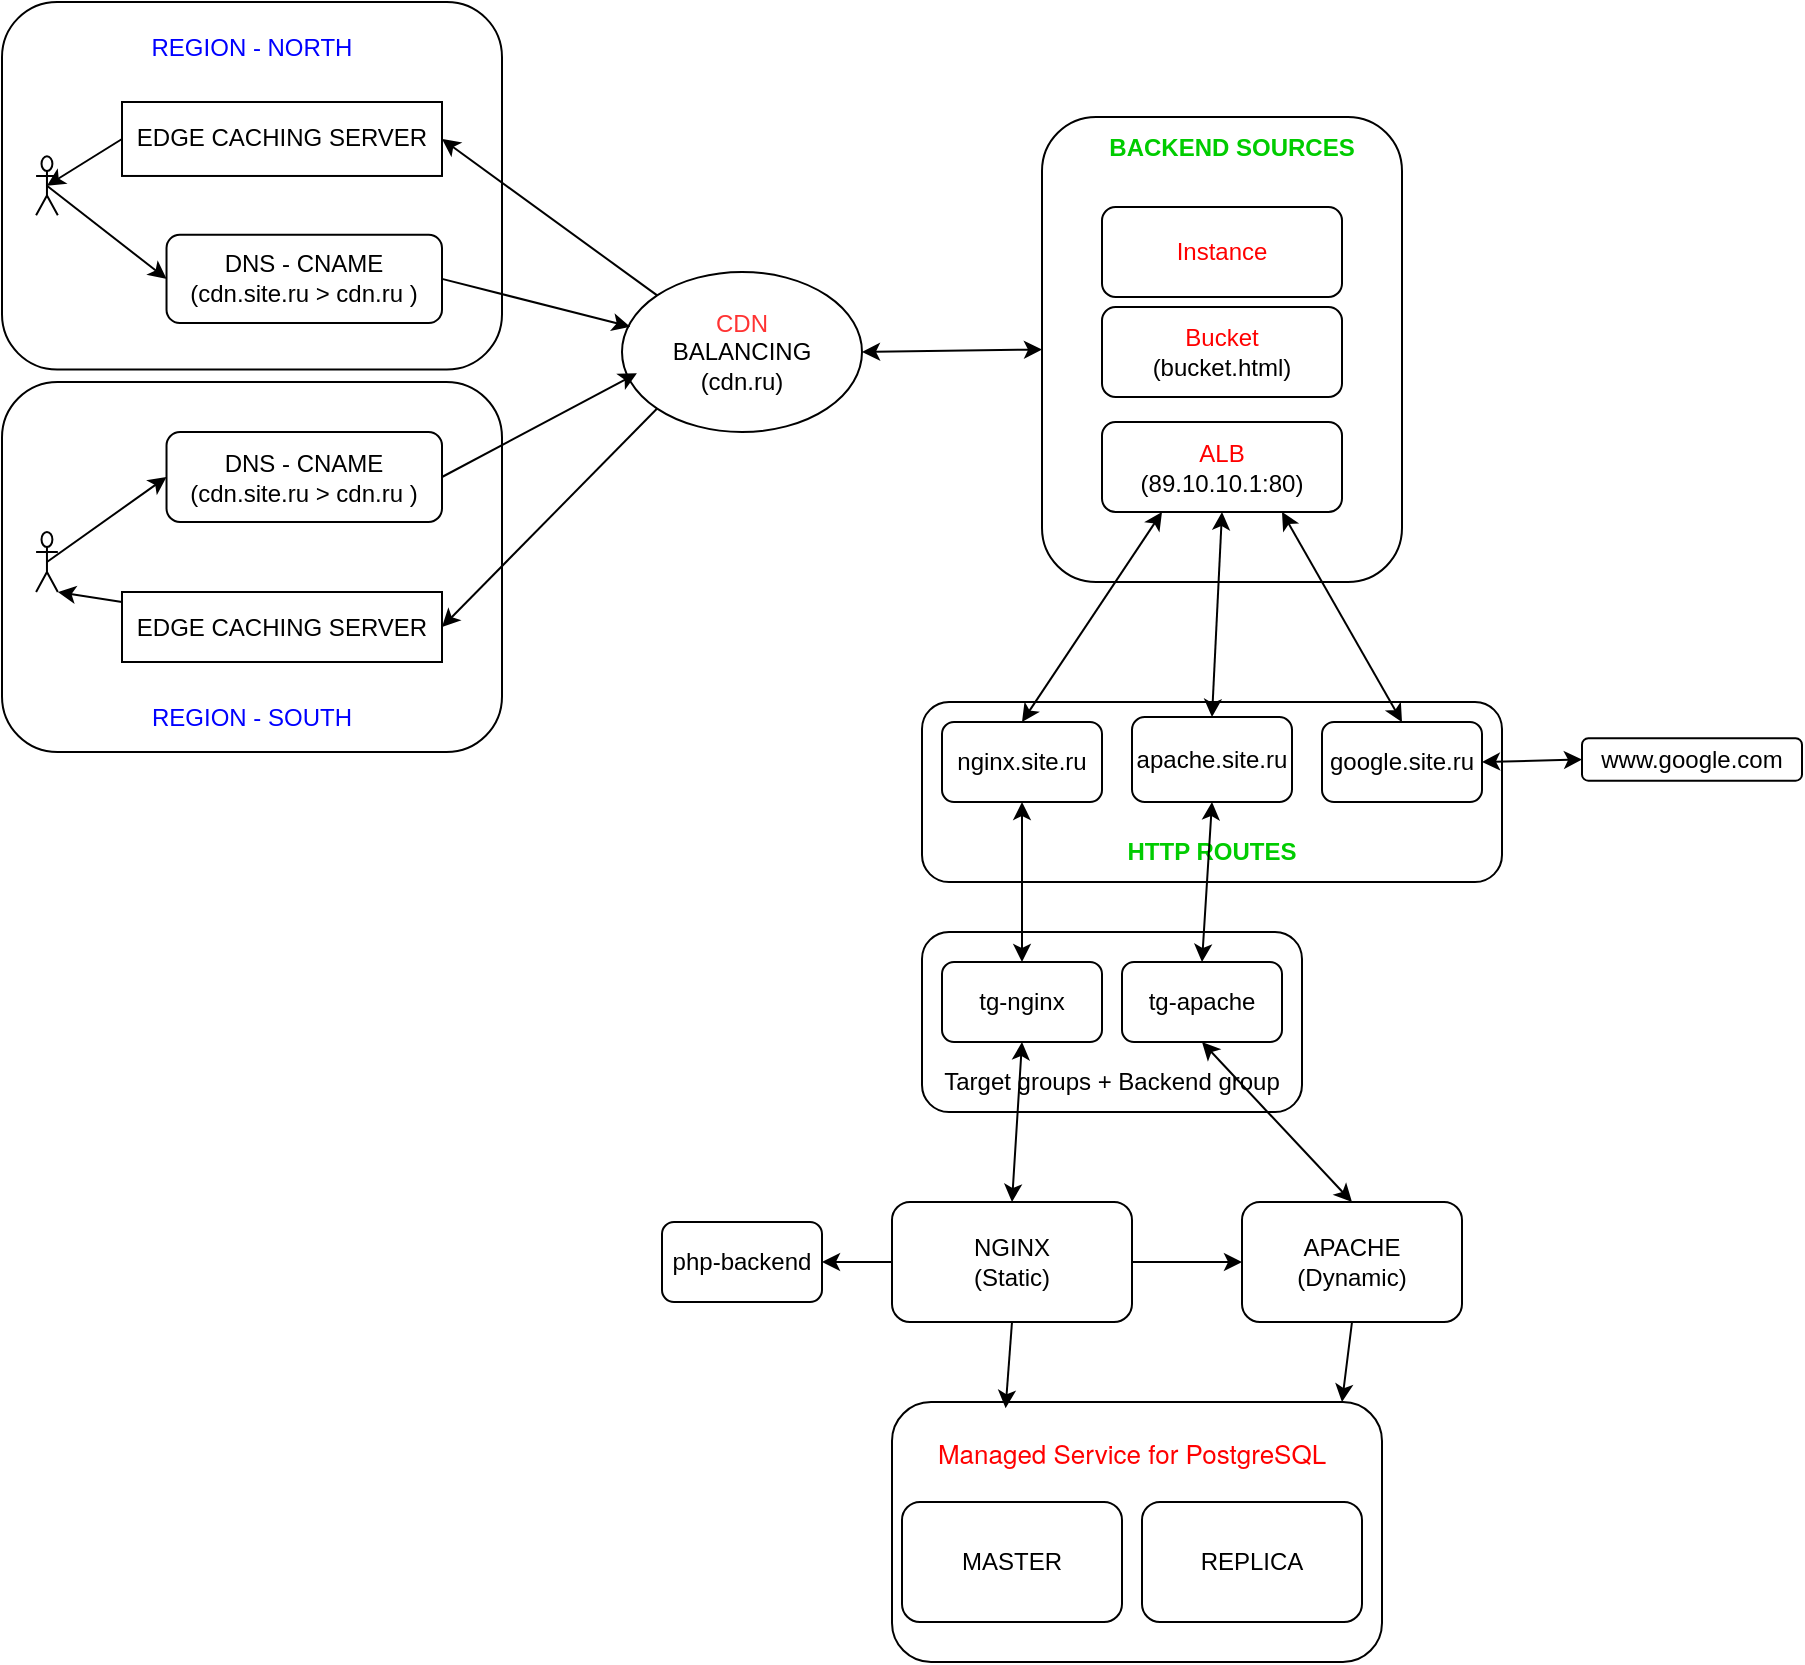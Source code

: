 <mxfile version="26.0.9">
  <diagram name="Page-1" id="822b0af5-4adb-64df-f703-e8dfc1f81529">
    <mxGraphModel dx="2354" dy="1585" grid="1" gridSize="10" guides="1" tooltips="1" connect="1" arrows="1" fold="1" page="1" pageScale="1" pageWidth="1100" pageHeight="850" background="none" math="0" shadow="0">
      <root>
        <mxCell id="0" />
        <mxCell id="1" parent="0" />
        <mxCell id="Y1ED7TY58UZOONZITEWv-66" value="" style="rounded=1;whiteSpace=wrap;html=1;" vertex="1" parent="1">
          <mxGeometry x="380" y="310" width="290" height="90" as="geometry" />
        </mxCell>
        <mxCell id="Y1ED7TY58UZOONZITEWv-55" value="" style="group" vertex="1" connectable="0" parent="1">
          <mxGeometry x="-80" y="-40" width="250" height="183.75" as="geometry" />
        </mxCell>
        <mxCell id="Y1ED7TY58UZOONZITEWv-52" value="" style="rounded=1;whiteSpace=wrap;html=1;" vertex="1" parent="Y1ED7TY58UZOONZITEWv-55">
          <mxGeometry width="250" height="183.75" as="geometry" />
        </mxCell>
        <mxCell id="Y1ED7TY58UZOONZITEWv-54" value="&lt;font style=&quot;color: rgb(0, 0, 255);&quot;&gt;REGION - NORTH&lt;/font&gt;" style="text;html=1;align=center;verticalAlign=middle;whiteSpace=wrap;rounded=0;" vertex="1" parent="Y1ED7TY58UZOONZITEWv-55">
          <mxGeometry x="17.045" y="5.996" width="215.909" height="33.994" as="geometry" />
        </mxCell>
        <mxCell id="Y1ED7TY58UZOONZITEWv-22" value="&lt;div&gt;&lt;span style=&quot;background-color: transparent; color: light-dark(rgb(0, 0, 0), rgb(255, 255, 255));&quot;&gt;EDGE CACHING&amp;nbsp;&lt;/span&gt;&lt;span style=&quot;background-color: transparent; color: light-dark(rgb(0, 0, 0), rgb(255, 255, 255));&quot;&gt;SERVER&lt;/span&gt;&lt;/div&gt;" style="rounded=0;whiteSpace=wrap;html=1;" vertex="1" parent="Y1ED7TY58UZOONZITEWv-55">
          <mxGeometry x="60" y="50" width="160" height="36.98" as="geometry" />
        </mxCell>
        <mxCell id="Y1ED7TY58UZOONZITEWv-20" value="DNS - CNAME&lt;div&gt;(cdn.site.ru &amp;gt; cdn.ru )&lt;/div&gt;" style="rounded=1;whiteSpace=wrap;html=1;" vertex="1" parent="Y1ED7TY58UZOONZITEWv-55">
          <mxGeometry x="82.26" y="116.38" width="137.74" height="44.1" as="geometry" />
        </mxCell>
        <mxCell id="Y1ED7TY58UZOONZITEWv-17" value="Actor" style="shape=umlActor;verticalLabelPosition=bottom;verticalAlign=top;html=1;outlineConnect=0;fontColor=none;noLabel=1;" vertex="1" parent="Y1ED7TY58UZOONZITEWv-55">
          <mxGeometry x="17.043" y="77.175" width="10.87" height="29.4" as="geometry" />
        </mxCell>
        <mxCell id="Y1ED7TY58UZOONZITEWv-25" value="" style="endArrow=classic;html=1;rounded=0;exitX=0.5;exitY=0.5;exitDx=0;exitDy=0;exitPerimeter=0;entryX=0;entryY=0.5;entryDx=0;entryDy=0;" edge="1" parent="Y1ED7TY58UZOONZITEWv-55" source="Y1ED7TY58UZOONZITEWv-17" target="Y1ED7TY58UZOONZITEWv-20">
          <mxGeometry width="50" height="50" relative="1" as="geometry">
            <mxPoint x="586.957" y="155.575" as="sourcePoint" />
            <mxPoint x="641.304" y="106.575" as="targetPoint" />
          </mxGeometry>
        </mxCell>
        <mxCell id="Y1ED7TY58UZOONZITEWv-29" value="" style="endArrow=classic;html=1;rounded=0;exitX=0;exitY=0.5;exitDx=0;exitDy=0;entryX=0.5;entryY=0.5;entryDx=0;entryDy=0;entryPerimeter=0;" edge="1" parent="Y1ED7TY58UZOONZITEWv-55" source="Y1ED7TY58UZOONZITEWv-22" target="Y1ED7TY58UZOONZITEWv-17">
          <mxGeometry width="50" height="50" relative="1" as="geometry">
            <mxPoint x="586.957" y="155.575" as="sourcePoint" />
            <mxPoint x="641.304" y="106.575" as="targetPoint" />
          </mxGeometry>
        </mxCell>
        <mxCell id="Y1ED7TY58UZOONZITEWv-51" value="" style="group" vertex="1" connectable="0" parent="1">
          <mxGeometry x="-80" y="150" width="250" height="185" as="geometry" />
        </mxCell>
        <mxCell id="Y1ED7TY58UZOONZITEWv-49" value="" style="rounded=1;whiteSpace=wrap;html=1;" vertex="1" parent="Y1ED7TY58UZOONZITEWv-51">
          <mxGeometry width="250" height="185" as="geometry" />
        </mxCell>
        <mxCell id="Y1ED7TY58UZOONZITEWv-50" value="&lt;font style=&quot;color: rgb(0, 0, 255);&quot;&gt;REGION - SOUTH&lt;/font&gt;" style="text;html=1;align=center;verticalAlign=middle;whiteSpace=wrap;rounded=0;" vertex="1" parent="Y1ED7TY58UZOONZITEWv-51">
          <mxGeometry x="17.045" y="150.312" width="215.909" height="34.688" as="geometry" />
        </mxCell>
        <mxCell id="Y1ED7TY58UZOONZITEWv-12" value="DNS -&amp;nbsp;&lt;span style=&quot;background-color: transparent; color: light-dark(rgb(0, 0, 0), rgb(255, 255, 255));&quot;&gt;CNAME&lt;/span&gt;&lt;div&gt;&lt;div&gt;(cdn.site.ru &amp;gt; cdn.ru )&lt;/div&gt;&lt;/div&gt;" style="rounded=1;whiteSpace=wrap;html=1;" vertex="1" parent="Y1ED7TY58UZOONZITEWv-51">
          <mxGeometry x="82.26" y="25" width="137.74" height="45" as="geometry" />
        </mxCell>
        <mxCell id="Y1ED7TY58UZOONZITEWv-5" value="EDGE CACHING SERVER" style="rounded=0;whiteSpace=wrap;html=1;" vertex="1" parent="Y1ED7TY58UZOONZITEWv-51">
          <mxGeometry x="60" y="105" width="160" height="35" as="geometry" />
        </mxCell>
        <mxCell id="Y1ED7TY58UZOONZITEWv-1" value="Actor" style="shape=umlActor;verticalLabelPosition=bottom;verticalAlign=top;html=1;outlineConnect=0;strokeColor=default;fontColor=none;noLabel=1;" vertex="1" parent="Y1ED7TY58UZOONZITEWv-51">
          <mxGeometry x="17.043" y="75" width="10.87" height="30" as="geometry" />
        </mxCell>
        <mxCell id="Y1ED7TY58UZOONZITEWv-13" value="" style="endArrow=classic;html=1;rounded=0;entryX=0;entryY=0.5;entryDx=0;entryDy=0;exitX=0.5;exitY=0.5;exitDx=0;exitDy=0;exitPerimeter=0;" edge="1" parent="Y1ED7TY58UZOONZITEWv-51" source="Y1ED7TY58UZOONZITEWv-1" target="Y1ED7TY58UZOONZITEWv-12">
          <mxGeometry width="50" height="50" relative="1" as="geometry">
            <mxPoint x="76.087" y="90" as="sourcePoint" />
            <mxPoint x="292.391" y="11" as="targetPoint" />
          </mxGeometry>
        </mxCell>
        <mxCell id="Y1ED7TY58UZOONZITEWv-11" value="" style="endArrow=classic;html=1;rounded=0;entryX=1;entryY=1;entryDx=0;entryDy=0;entryPerimeter=0;" edge="1" parent="Y1ED7TY58UZOONZITEWv-51" source="Y1ED7TY58UZOONZITEWv-5" target="Y1ED7TY58UZOONZITEWv-1">
          <mxGeometry width="50" height="50" relative="1" as="geometry">
            <mxPoint x="152.174" y="115" as="sourcePoint" />
            <mxPoint x="206.522" y="65" as="targetPoint" />
          </mxGeometry>
        </mxCell>
        <mxCell id="Y1ED7TY58UZOONZITEWv-39" value="" style="rounded=1;whiteSpace=wrap;html=1;" vertex="1" parent="1">
          <mxGeometry x="440" y="17.5" width="180" height="232.5" as="geometry" />
        </mxCell>
        <mxCell id="Y1ED7TY58UZOONZITEWv-2" value="&lt;font style=&quot;color: rgb(255, 51, 51);&quot;&gt;CDN&lt;/font&gt;&lt;div&gt;BALANCING&lt;/div&gt;&lt;div&gt;(cdn.ru)&lt;/div&gt;" style="ellipse;whiteSpace=wrap;html=1;" vertex="1" parent="1">
          <mxGeometry x="230" y="95" width="120" height="80" as="geometry" />
        </mxCell>
        <mxCell id="Y1ED7TY58UZOONZITEWv-9" value="" style="endArrow=classic;html=1;rounded=0;exitX=1;exitY=0.5;exitDx=0;exitDy=0;entryX=0.062;entryY=0.633;entryDx=0;entryDy=0;entryPerimeter=0;" edge="1" parent="1" source="Y1ED7TY58UZOONZITEWv-12" target="Y1ED7TY58UZOONZITEWv-2">
          <mxGeometry width="50" height="50" relative="1" as="geometry">
            <mxPoint x="40" y="225" as="sourcePoint" />
            <mxPoint x="230" y="146" as="targetPoint" />
          </mxGeometry>
        </mxCell>
        <mxCell id="Y1ED7TY58UZOONZITEWv-10" value="" style="endArrow=classic;html=1;rounded=0;exitX=0;exitY=1;exitDx=0;exitDy=0;entryX=1;entryY=0.5;entryDx=0;entryDy=0;" edge="1" parent="1" source="Y1ED7TY58UZOONZITEWv-2" target="Y1ED7TY58UZOONZITEWv-5">
          <mxGeometry width="50" height="50" relative="1" as="geometry">
            <mxPoint x="220" y="250" as="sourcePoint" />
            <mxPoint x="270" y="200" as="targetPoint" />
          </mxGeometry>
        </mxCell>
        <mxCell id="Y1ED7TY58UZOONZITEWv-27" value="" style="endArrow=classic;html=1;rounded=0;exitX=1;exitY=0.5;exitDx=0;exitDy=0;entryX=0.034;entryY=0.342;entryDx=0;entryDy=0;entryPerimeter=0;" edge="1" parent="1" source="Y1ED7TY58UZOONZITEWv-20" target="Y1ED7TY58UZOONZITEWv-2">
          <mxGeometry width="50" height="50" relative="1" as="geometry">
            <mxPoint x="480" y="115" as="sourcePoint" />
            <mxPoint x="530" y="65" as="targetPoint" />
          </mxGeometry>
        </mxCell>
        <mxCell id="Y1ED7TY58UZOONZITEWv-28" value="" style="endArrow=classic;html=1;rounded=0;exitX=0;exitY=0;exitDx=0;exitDy=0;entryX=1;entryY=0.5;entryDx=0;entryDy=0;" edge="1" parent="1" source="Y1ED7TY58UZOONZITEWv-2" target="Y1ED7TY58UZOONZITEWv-22">
          <mxGeometry width="50" height="50" relative="1" as="geometry">
            <mxPoint x="480" y="115" as="sourcePoint" />
            <mxPoint x="530" y="65" as="targetPoint" />
          </mxGeometry>
        </mxCell>
        <mxCell id="Y1ED7TY58UZOONZITEWv-42" value="&lt;font style=&quot;color: rgb(0, 204, 0);&quot;&gt;&lt;b style=&quot;&quot;&gt;BACKEND SOURCES&lt;/b&gt;&lt;/font&gt;" style="text;html=1;align=center;verticalAlign=middle;whiteSpace=wrap;rounded=0;" vertex="1" parent="1">
          <mxGeometry x="470" y="17.5" width="130" height="30" as="geometry" />
        </mxCell>
        <mxCell id="Y1ED7TY58UZOONZITEWv-46" value="google.site.ru" style="rounded=1;whiteSpace=wrap;html=1;" vertex="1" parent="1">
          <mxGeometry x="580" y="320" width="80" height="40" as="geometry" />
        </mxCell>
        <mxCell id="Y1ED7TY58UZOONZITEWv-47" value="nginx.site.ru" style="rounded=1;whiteSpace=wrap;html=1;" vertex="1" parent="1">
          <mxGeometry x="390" y="320" width="80" height="40" as="geometry" />
        </mxCell>
        <mxCell id="Y1ED7TY58UZOONZITEWv-48" value="apache.site.ru" style="rounded=1;whiteSpace=wrap;html=1;" vertex="1" parent="1">
          <mxGeometry x="485" y="317.5" width="80" height="42.5" as="geometry" />
        </mxCell>
        <mxCell id="Y1ED7TY58UZOONZITEWv-32" value="&lt;font style=&quot;color: rgb(255, 0, 0);&quot;&gt;Instance&lt;/font&gt;" style="rounded=1;whiteSpace=wrap;html=1;" vertex="1" parent="1">
          <mxGeometry x="470" y="62.5" width="120" height="45" as="geometry" />
        </mxCell>
        <mxCell id="Y1ED7TY58UZOONZITEWv-33" value="&lt;font style=&quot;color: rgb(255, 0, 0);&quot;&gt;ALB&lt;/font&gt;&lt;div&gt;(89.10.10.1:80)&lt;/div&gt;" style="rounded=1;whiteSpace=wrap;html=1;" vertex="1" parent="1">
          <mxGeometry x="470" y="170" width="120" height="45" as="geometry" />
        </mxCell>
        <mxCell id="Y1ED7TY58UZOONZITEWv-34" value="&lt;font style=&quot;color: rgb(255, 0, 0);&quot;&gt;Bucket&lt;/font&gt;&lt;div&gt;&lt;font style=&quot;color: rgb(0, 0, 0);&quot;&gt;(bucket.html)&lt;/font&gt;&lt;/div&gt;" style="rounded=1;whiteSpace=wrap;html=1;" vertex="1" parent="1">
          <mxGeometry x="470" y="112.5" width="120" height="45" as="geometry" />
        </mxCell>
        <mxCell id="Y1ED7TY58UZOONZITEWv-57" value="" style="endArrow=classic;startArrow=classic;html=1;rounded=0;entryX=0;entryY=0.5;entryDx=0;entryDy=0;exitX=1;exitY=0.5;exitDx=0;exitDy=0;" edge="1" parent="1" source="Y1ED7TY58UZOONZITEWv-2" target="Y1ED7TY58UZOONZITEWv-39">
          <mxGeometry width="50" height="50" relative="1" as="geometry">
            <mxPoint x="290" y="300" as="sourcePoint" />
            <mxPoint x="340" y="250" as="targetPoint" />
          </mxGeometry>
        </mxCell>
        <mxCell id="Y1ED7TY58UZOONZITEWv-62" value="" style="endArrow=classic;startArrow=classic;html=1;rounded=0;entryX=0.5;entryY=0;entryDx=0;entryDy=0;exitX=0.25;exitY=1;exitDx=0;exitDy=0;" edge="1" parent="1" source="Y1ED7TY58UZOONZITEWv-33" target="Y1ED7TY58UZOONZITEWv-47">
          <mxGeometry width="50" height="50" relative="1" as="geometry">
            <mxPoint x="290" y="300" as="sourcePoint" />
            <mxPoint x="340" y="250" as="targetPoint" />
          </mxGeometry>
        </mxCell>
        <mxCell id="Y1ED7TY58UZOONZITEWv-64" value="" style="endArrow=classic;startArrow=classic;html=1;rounded=0;exitX=0.5;exitY=0;exitDx=0;exitDy=0;entryX=0.5;entryY=1;entryDx=0;entryDy=0;" edge="1" parent="1" source="Y1ED7TY58UZOONZITEWv-48" target="Y1ED7TY58UZOONZITEWv-33">
          <mxGeometry width="50" height="50" relative="1" as="geometry">
            <mxPoint x="290" y="300" as="sourcePoint" />
            <mxPoint x="530" y="210" as="targetPoint" />
          </mxGeometry>
        </mxCell>
        <mxCell id="Y1ED7TY58UZOONZITEWv-65" value="" style="endArrow=classic;startArrow=classic;html=1;rounded=0;entryX=0.5;entryY=0;entryDx=0;entryDy=0;exitX=0.75;exitY=1;exitDx=0;exitDy=0;" edge="1" parent="1" source="Y1ED7TY58UZOONZITEWv-33" target="Y1ED7TY58UZOONZITEWv-46">
          <mxGeometry width="50" height="50" relative="1" as="geometry">
            <mxPoint x="290" y="300" as="sourcePoint" />
            <mxPoint x="340" y="250" as="targetPoint" />
          </mxGeometry>
        </mxCell>
        <mxCell id="Y1ED7TY58UZOONZITEWv-67" value="&lt;font style=&quot;color: rgb(0, 204, 0);&quot;&gt;&lt;b&gt;HTTP ROUTES&lt;/b&gt;&lt;/font&gt;" style="text;html=1;align=center;verticalAlign=middle;whiteSpace=wrap;rounded=0;" vertex="1" parent="1">
          <mxGeometry x="440" y="370" width="170" height="30" as="geometry" />
        </mxCell>
        <mxCell id="Y1ED7TY58UZOONZITEWv-68" value="" style="rounded=1;whiteSpace=wrap;html=1;" vertex="1" parent="1">
          <mxGeometry x="380" y="425" width="190" height="90" as="geometry" />
        </mxCell>
        <mxCell id="Y1ED7TY58UZOONZITEWv-69" value="Target groups + Backend group" style="text;html=1;align=center;verticalAlign=middle;whiteSpace=wrap;rounded=0;" vertex="1" parent="1">
          <mxGeometry x="390" y="485" width="170" height="30" as="geometry" />
        </mxCell>
        <mxCell id="Y1ED7TY58UZOONZITEWv-70" value="www.google.com" style="rounded=1;whiteSpace=wrap;html=1;" vertex="1" parent="1">
          <mxGeometry x="710" y="328.13" width="110" height="21.25" as="geometry" />
        </mxCell>
        <mxCell id="Y1ED7TY58UZOONZITEWv-71" value="" style="endArrow=classic;startArrow=classic;html=1;rounded=0;entryX=0;entryY=0.5;entryDx=0;entryDy=0;exitX=1;exitY=0.5;exitDx=0;exitDy=0;" edge="1" parent="1" source="Y1ED7TY58UZOONZITEWv-46" target="Y1ED7TY58UZOONZITEWv-70">
          <mxGeometry width="50" height="50" relative="1" as="geometry">
            <mxPoint x="290" y="300" as="sourcePoint" />
            <mxPoint x="340" y="250" as="targetPoint" />
          </mxGeometry>
        </mxCell>
        <mxCell id="Y1ED7TY58UZOONZITEWv-72" value="NGINX&lt;div&gt;&lt;div&gt;(Static)&lt;/div&gt;&lt;/div&gt;" style="rounded=1;whiteSpace=wrap;html=1;" vertex="1" parent="1">
          <mxGeometry x="365" y="560" width="120" height="60" as="geometry" />
        </mxCell>
        <mxCell id="Y1ED7TY58UZOONZITEWv-75" value="APACHE&lt;div&gt;(Dynamic)&lt;/div&gt;" style="rounded=1;whiteSpace=wrap;html=1;" vertex="1" parent="1">
          <mxGeometry x="540" y="560" width="110" height="60" as="geometry" />
        </mxCell>
        <mxCell id="Y1ED7TY58UZOONZITEWv-80" value="" style="group" vertex="1" connectable="0" parent="1">
          <mxGeometry x="365" y="660" width="245" height="130" as="geometry" />
        </mxCell>
        <mxCell id="Y1ED7TY58UZOONZITEWv-76" value="" style="rounded=1;whiteSpace=wrap;html=1;" vertex="1" parent="Y1ED7TY58UZOONZITEWv-80">
          <mxGeometry width="245" height="130" as="geometry" />
        </mxCell>
        <mxCell id="Y1ED7TY58UZOONZITEWv-74" value="REPLICA" style="rounded=1;whiteSpace=wrap;html=1;" vertex="1" parent="Y1ED7TY58UZOONZITEWv-80">
          <mxGeometry x="125" y="50" width="110" height="60" as="geometry" />
        </mxCell>
        <mxCell id="Y1ED7TY58UZOONZITEWv-77" value="&lt;div&gt;MASTER&lt;/div&gt;" style="rounded=1;whiteSpace=wrap;html=1;" vertex="1" parent="Y1ED7TY58UZOONZITEWv-80">
          <mxGeometry x="5" y="50" width="110" height="60" as="geometry" />
        </mxCell>
        <mxCell id="Y1ED7TY58UZOONZITEWv-79" value="&lt;a style=&quot;scrollbar-color: var(--darkreader-background-b0b0b0, #8b8781) var(--darkreader-background-f1f1f1, #b3b1ad); box-sizing: inherit; border-radius: 8px; text-decoration-line: none; align-items: center; height: 42px; padding: 10px 15px; display: inline-flex; position: relative; background: var(--darkreader-bg--g-color-base-simple-hover); font-family: &amp;quot;YS Text&amp;quot;, &amp;quot;Helvetica Neue&amp;quot;, Arial, Helvetica, sans-serif; font-size: 13px; text-align: start;&quot; href=&quot;https://console.yandex.cloud/folders/b1g414bhiuejkip9g1mb/managed-postgresql&quot; class=&quot;cloud-link folder-dashboard__product folder-dashboard__link&quot;&gt;&lt;div style=&quot;scrollbar-color: var(--darkreader-background-b0b0b0, #8b8781) var(--darkreader-background-f1f1f1, #b3b1ad); box-sizing: inherit; flex: 1 1 0%; margin-top: 1px;&quot; class=&quot;folder-dashboard__product-content&quot;&gt;&lt;div style=&quot;scrollbar-color: var(--darkreader-background-b0b0b0, #8b8781) var(--darkreader-background-f1f1f1, #b3b1ad); box-sizing: inherit; text-wrap: nowrap; text-overflow: ellipsis; cursor: pointer; overflow: hidden;&quot; class=&quot;folder-dashboard__product-name&quot;&gt;&lt;span style=&quot;scrollbar-color: var(--darkreader-background-b0b0b0, #8b8781) var(--darkreader-background-f1f1f1, #b3b1ad); box-sizing: inherit;&quot;&gt;&lt;font style=&quot;color: rgb(255, 0, 0);&quot;&gt;Managed Service for&amp;nbsp;PostgreSQL&lt;/font&gt;&lt;/span&gt;&lt;/div&gt;&lt;/div&gt;&lt;/a&gt;" style="text;html=1;align=center;verticalAlign=middle;whiteSpace=wrap;rounded=0;" vertex="1" parent="Y1ED7TY58UZOONZITEWv-80">
          <mxGeometry x="15" y="10" width="210" height="30" as="geometry" />
        </mxCell>
        <mxCell id="Y1ED7TY58UZOONZITEWv-81" value="tg-apache" style="rounded=1;whiteSpace=wrap;html=1;" vertex="1" parent="1">
          <mxGeometry x="480" y="440" width="80" height="40" as="geometry" />
        </mxCell>
        <mxCell id="Y1ED7TY58UZOONZITEWv-82" value="tg&lt;span style=&quot;background-color: transparent; color: light-dark(rgb(0, 0, 0), rgb(255, 255, 255));&quot;&gt;-nginx&lt;/span&gt;" style="rounded=1;whiteSpace=wrap;html=1;" vertex="1" parent="1">
          <mxGeometry x="390" y="440" width="80" height="40" as="geometry" />
        </mxCell>
        <mxCell id="Y1ED7TY58UZOONZITEWv-84" value="" style="endArrow=classic;startArrow=classic;html=1;rounded=0;entryX=0.5;entryY=1;entryDx=0;entryDy=0;exitX=0.5;exitY=0;exitDx=0;exitDy=0;" edge="1" parent="1" source="Y1ED7TY58UZOONZITEWv-82" target="Y1ED7TY58UZOONZITEWv-47">
          <mxGeometry width="50" height="50" relative="1" as="geometry">
            <mxPoint x="290" y="440" as="sourcePoint" />
            <mxPoint x="340" y="390" as="targetPoint" />
          </mxGeometry>
        </mxCell>
        <mxCell id="Y1ED7TY58UZOONZITEWv-85" value="" style="endArrow=classic;startArrow=classic;html=1;rounded=0;entryX=0.5;entryY=1;entryDx=0;entryDy=0;exitX=0.5;exitY=0;exitDx=0;exitDy=0;" edge="1" parent="1" source="Y1ED7TY58UZOONZITEWv-81" target="Y1ED7TY58UZOONZITEWv-48">
          <mxGeometry width="50" height="50" relative="1" as="geometry">
            <mxPoint x="290" y="440" as="sourcePoint" />
            <mxPoint x="340" y="390" as="targetPoint" />
          </mxGeometry>
        </mxCell>
        <mxCell id="Y1ED7TY58UZOONZITEWv-86" value="" style="endArrow=classic;startArrow=classic;html=1;rounded=0;entryX=0.5;entryY=1;entryDx=0;entryDy=0;exitX=0.5;exitY=0;exitDx=0;exitDy=0;" edge="1" parent="1" source="Y1ED7TY58UZOONZITEWv-72" target="Y1ED7TY58UZOONZITEWv-82">
          <mxGeometry width="50" height="50" relative="1" as="geometry">
            <mxPoint x="290" y="450" as="sourcePoint" />
            <mxPoint x="340" y="400" as="targetPoint" />
          </mxGeometry>
        </mxCell>
        <mxCell id="Y1ED7TY58UZOONZITEWv-87" value="" style="endArrow=classic;startArrow=classic;html=1;rounded=0;entryX=0.5;entryY=1;entryDx=0;entryDy=0;exitX=0.5;exitY=0;exitDx=0;exitDy=0;" edge="1" parent="1" source="Y1ED7TY58UZOONZITEWv-75" target="Y1ED7TY58UZOONZITEWv-81">
          <mxGeometry width="50" height="50" relative="1" as="geometry">
            <mxPoint x="290" y="450" as="sourcePoint" />
            <mxPoint x="340" y="400" as="targetPoint" />
          </mxGeometry>
        </mxCell>
        <mxCell id="Y1ED7TY58UZOONZITEWv-90" value="" style="endArrow=classic;html=1;rounded=0;exitX=0.5;exitY=1;exitDx=0;exitDy=0;entryX=0.199;entryY=-0.23;entryDx=0;entryDy=0;entryPerimeter=0;" edge="1" parent="1" source="Y1ED7TY58UZOONZITEWv-72" target="Y1ED7TY58UZOONZITEWv-79">
          <mxGeometry width="50" height="50" relative="1" as="geometry">
            <mxPoint x="290" y="520" as="sourcePoint" />
            <mxPoint x="340" y="470" as="targetPoint" />
          </mxGeometry>
        </mxCell>
        <mxCell id="Y1ED7TY58UZOONZITEWv-91" value="" style="endArrow=classic;html=1;rounded=0;entryX=0;entryY=0.5;entryDx=0;entryDy=0;exitX=1;exitY=0.5;exitDx=0;exitDy=0;" edge="1" parent="1" source="Y1ED7TY58UZOONZITEWv-72" target="Y1ED7TY58UZOONZITEWv-75">
          <mxGeometry width="50" height="50" relative="1" as="geometry">
            <mxPoint x="290" y="520" as="sourcePoint" />
            <mxPoint x="340" y="470" as="targetPoint" />
          </mxGeometry>
        </mxCell>
        <mxCell id="Y1ED7TY58UZOONZITEWv-92" value="php-backend" style="rounded=1;whiteSpace=wrap;html=1;" vertex="1" parent="1">
          <mxGeometry x="250" y="570" width="80" height="40" as="geometry" />
        </mxCell>
        <mxCell id="Y1ED7TY58UZOONZITEWv-93" value="" style="endArrow=classic;html=1;rounded=0;entryX=1;entryY=0.5;entryDx=0;entryDy=0;exitX=0;exitY=0.5;exitDx=0;exitDy=0;" edge="1" parent="1" source="Y1ED7TY58UZOONZITEWv-72" target="Y1ED7TY58UZOONZITEWv-92">
          <mxGeometry width="50" height="50" relative="1" as="geometry">
            <mxPoint x="290" y="670" as="sourcePoint" />
            <mxPoint x="340" y="620" as="targetPoint" />
          </mxGeometry>
        </mxCell>
        <mxCell id="Y1ED7TY58UZOONZITEWv-94" value="" style="endArrow=classic;html=1;rounded=0;exitX=0.5;exitY=1;exitDx=0;exitDy=0;entryX=1;entryY=-0.333;entryDx=0;entryDy=0;entryPerimeter=0;" edge="1" parent="1" source="Y1ED7TY58UZOONZITEWv-75" target="Y1ED7TY58UZOONZITEWv-79">
          <mxGeometry width="50" height="50" relative="1" as="geometry">
            <mxPoint x="290" y="670" as="sourcePoint" />
            <mxPoint x="340" y="620" as="targetPoint" />
          </mxGeometry>
        </mxCell>
      </root>
    </mxGraphModel>
  </diagram>
</mxfile>

